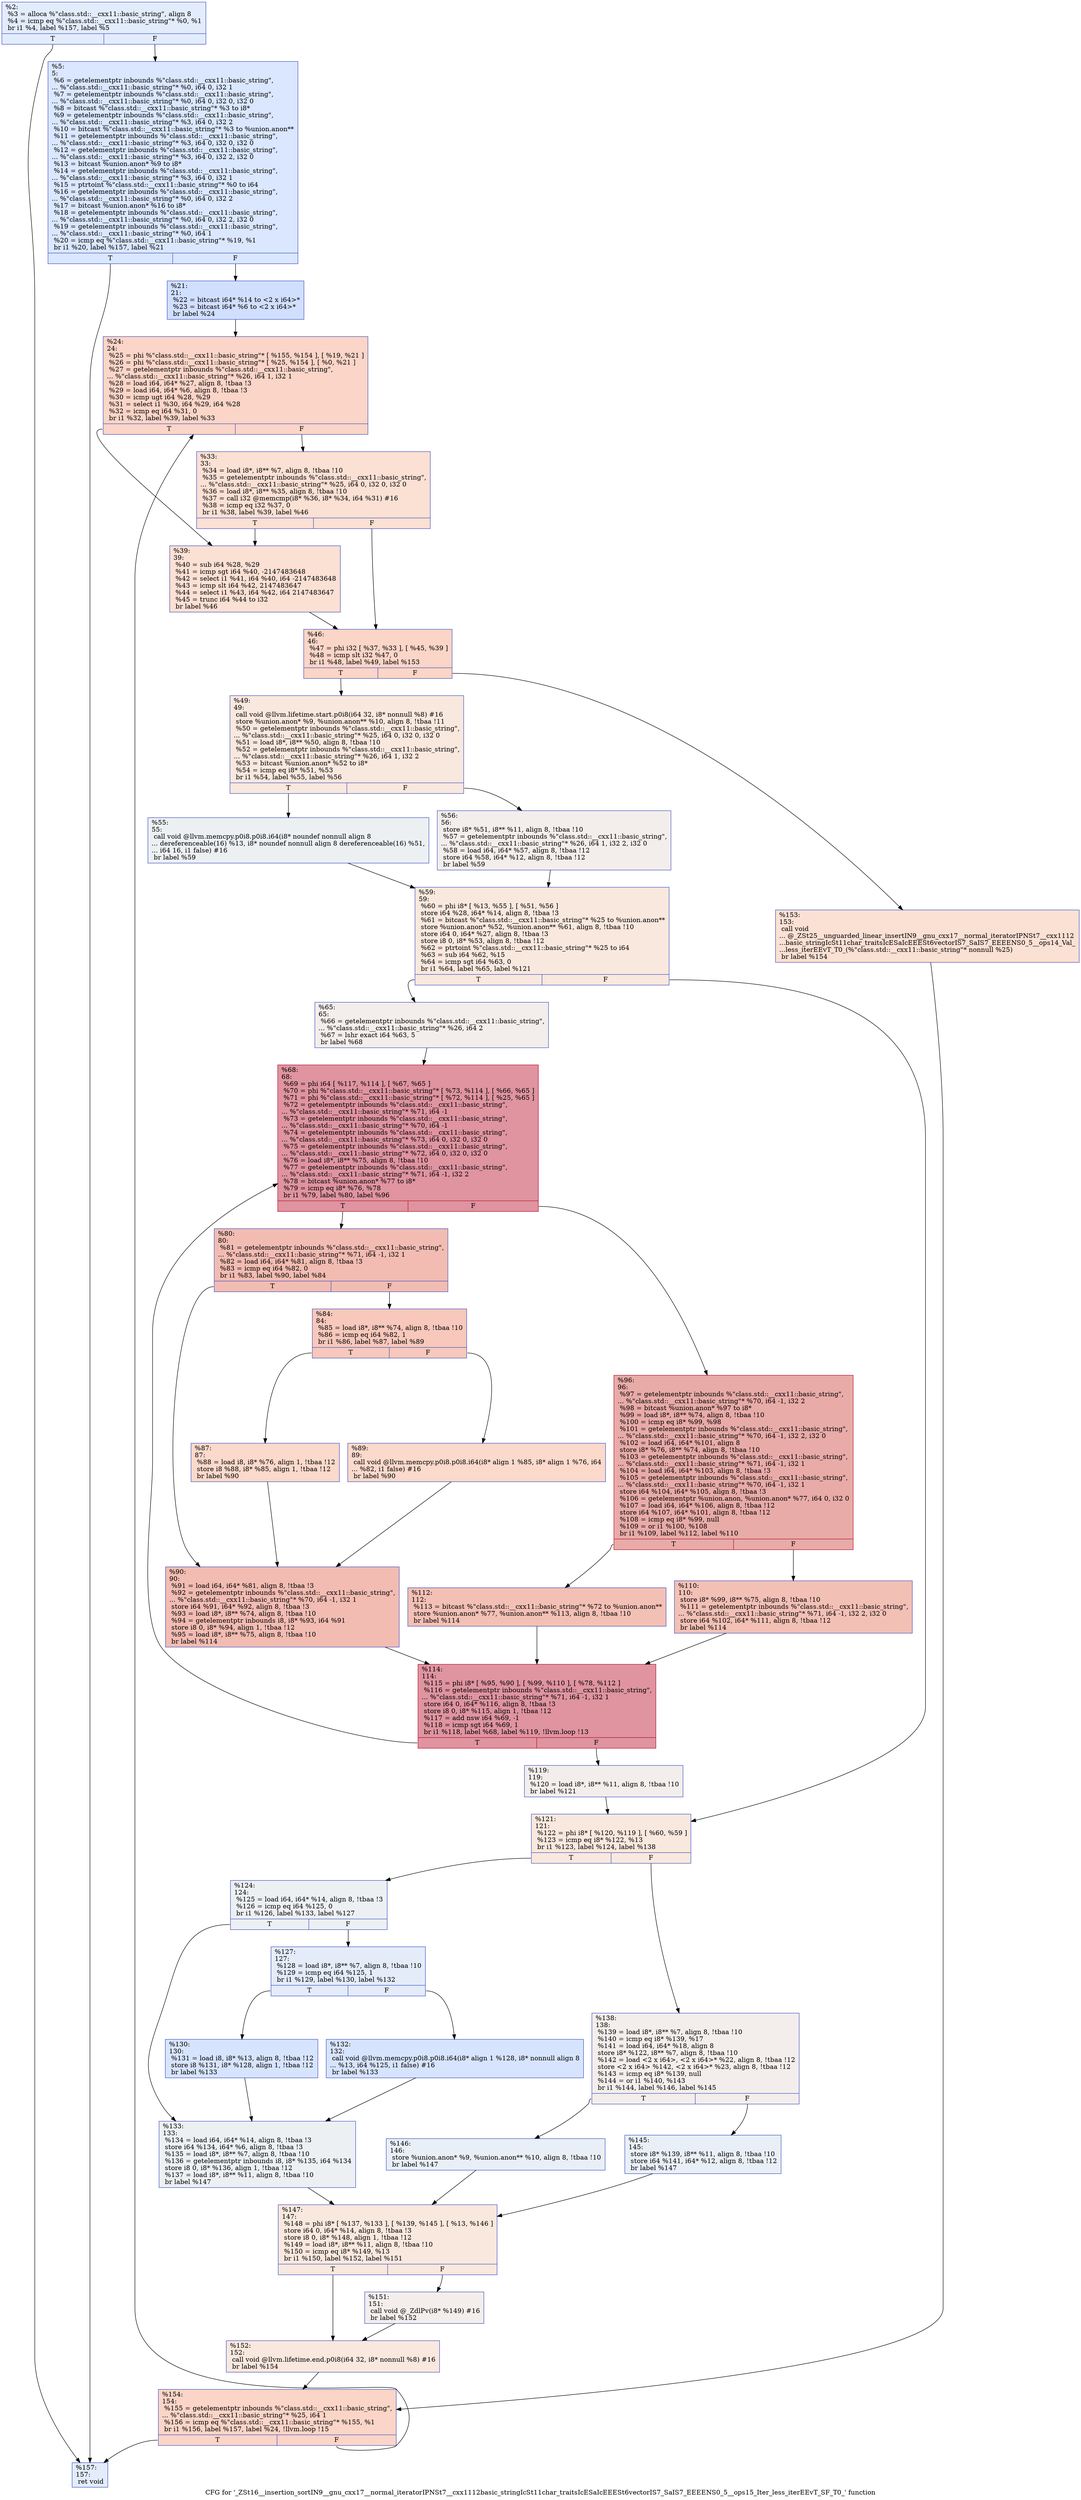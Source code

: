 digraph "CFG for '_ZSt16__insertion_sortIN9__gnu_cxx17__normal_iteratorIPNSt7__cxx1112basic_stringIcSt11char_traitsIcESaIcEEESt6vectorIS7_SaIS7_EEEENS0_5__ops15_Iter_less_iterEEvT_SF_T0_' function" {
	label="CFG for '_ZSt16__insertion_sortIN9__gnu_cxx17__normal_iteratorIPNSt7__cxx1112basic_stringIcSt11char_traitsIcESaIcEEESt6vectorIS7_SaIS7_EEEENS0_5__ops15_Iter_less_iterEEvT_SF_T0_' function";

	Node0x5599fb41d310 [shape=record,color="#3d50c3ff", style=filled, fillcolor="#bfd3f670",label="{%2:\l  %3 = alloca %\"class.std::__cxx11::basic_string\", align 8\l  %4 = icmp eq %\"class.std::__cxx11::basic_string\"* %0, %1\l  br i1 %4, label %157, label %5\l|{<s0>T|<s1>F}}"];
	Node0x5599fb41d310:s0 -> Node0x5599fb41d460;
	Node0x5599fb41d310:s1 -> Node0x5599fb41d4b0;
	Node0x5599fb41d4b0 [shape=record,color="#3d50c3ff", style=filled, fillcolor="#abc8fd70",label="{%5:\l5:                                                \l  %6 = getelementptr inbounds %\"class.std::__cxx11::basic_string\",\l... %\"class.std::__cxx11::basic_string\"* %0, i64 0, i32 1\l  %7 = getelementptr inbounds %\"class.std::__cxx11::basic_string\",\l... %\"class.std::__cxx11::basic_string\"* %0, i64 0, i32 0, i32 0\l  %8 = bitcast %\"class.std::__cxx11::basic_string\"* %3 to i8*\l  %9 = getelementptr inbounds %\"class.std::__cxx11::basic_string\",\l... %\"class.std::__cxx11::basic_string\"* %3, i64 0, i32 2\l  %10 = bitcast %\"class.std::__cxx11::basic_string\"* %3 to %union.anon**\l  %11 = getelementptr inbounds %\"class.std::__cxx11::basic_string\",\l... %\"class.std::__cxx11::basic_string\"* %3, i64 0, i32 0, i32 0\l  %12 = getelementptr inbounds %\"class.std::__cxx11::basic_string\",\l... %\"class.std::__cxx11::basic_string\"* %3, i64 0, i32 2, i32 0\l  %13 = bitcast %union.anon* %9 to i8*\l  %14 = getelementptr inbounds %\"class.std::__cxx11::basic_string\",\l... %\"class.std::__cxx11::basic_string\"* %3, i64 0, i32 1\l  %15 = ptrtoint %\"class.std::__cxx11::basic_string\"* %0 to i64\l  %16 = getelementptr inbounds %\"class.std::__cxx11::basic_string\",\l... %\"class.std::__cxx11::basic_string\"* %0, i64 0, i32 2\l  %17 = bitcast %union.anon* %16 to i8*\l  %18 = getelementptr inbounds %\"class.std::__cxx11::basic_string\",\l... %\"class.std::__cxx11::basic_string\"* %0, i64 0, i32 2, i32 0\l  %19 = getelementptr inbounds %\"class.std::__cxx11::basic_string\",\l... %\"class.std::__cxx11::basic_string\"* %0, i64 1\l  %20 = icmp eq %\"class.std::__cxx11::basic_string\"* %19, %1\l  br i1 %20, label %157, label %21\l|{<s0>T|<s1>F}}"];
	Node0x5599fb41d4b0:s0 -> Node0x5599fb41d460;
	Node0x5599fb41d4b0:s1 -> Node0x5599fb41d410;
	Node0x5599fb41d410 [shape=record,color="#3d50c3ff", style=filled, fillcolor="#96b7ff70",label="{%21:\l21:                                               \l  %22 = bitcast i64* %14 to \<2 x i64\>*\l  %23 = bitcast i64* %6 to \<2 x i64\>*\l  br label %24\l}"];
	Node0x5599fb41d410 -> Node0x5599fb41df20;
	Node0x5599fb41df20 [shape=record,color="#3d50c3ff", style=filled, fillcolor="#f5a08170",label="{%24:\l24:                                               \l  %25 = phi %\"class.std::__cxx11::basic_string\"* [ %155, %154 ], [ %19, %21 ]\l  %26 = phi %\"class.std::__cxx11::basic_string\"* [ %25, %154 ], [ %0, %21 ]\l  %27 = getelementptr inbounds %\"class.std::__cxx11::basic_string\",\l... %\"class.std::__cxx11::basic_string\"* %26, i64 1, i32 1\l  %28 = load i64, i64* %27, align 8, !tbaa !3\l  %29 = load i64, i64* %6, align 8, !tbaa !3\l  %30 = icmp ugt i64 %28, %29\l  %31 = select i1 %30, i64 %29, i64 %28\l  %32 = icmp eq i64 %31, 0\l  br i1 %32, label %39, label %33\l|{<s0>T|<s1>F}}"];
	Node0x5599fb41df20:s0 -> Node0x5599fb41e540;
	Node0x5599fb41df20:s1 -> Node0x5599fb41e5d0;
	Node0x5599fb41e5d0 [shape=record,color="#3d50c3ff", style=filled, fillcolor="#f7b99e70",label="{%33:\l33:                                               \l  %34 = load i8*, i8** %7, align 8, !tbaa !10\l  %35 = getelementptr inbounds %\"class.std::__cxx11::basic_string\",\l... %\"class.std::__cxx11::basic_string\"* %25, i64 0, i32 0, i32 0\l  %36 = load i8*, i8** %35, align 8, !tbaa !10\l  %37 = call i32 @memcmp(i8* %36, i8* %34, i64 %31) #16\l  %38 = icmp eq i32 %37, 0\l  br i1 %38, label %39, label %46\l|{<s0>T|<s1>F}}"];
	Node0x5599fb41e5d0:s0 -> Node0x5599fb41e540;
	Node0x5599fb41e5d0:s1 -> Node0x5599fb3ff9f0;
	Node0x5599fb41e540 [shape=record,color="#3d50c3ff", style=filled, fillcolor="#f7b99e70",label="{%39:\l39:                                               \l  %40 = sub i64 %28, %29\l  %41 = icmp sgt i64 %40, -2147483648\l  %42 = select i1 %41, i64 %40, i64 -2147483648\l  %43 = icmp slt i64 %42, 2147483647\l  %44 = select i1 %43, i64 %42, i64 2147483647\l  %45 = trunc i64 %44 to i32\l  br label %46\l}"];
	Node0x5599fb41e540 -> Node0x5599fb3ff9f0;
	Node0x5599fb3ff9f0 [shape=record,color="#3d50c3ff", style=filled, fillcolor="#f5a08170",label="{%46:\l46:                                               \l  %47 = phi i32 [ %37, %33 ], [ %45, %39 ]\l  %48 = icmp slt i32 %47, 0\l  br i1 %48, label %49, label %153\l|{<s0>T|<s1>F}}"];
	Node0x5599fb3ff9f0:s0 -> Node0x5599fb4059f0;
	Node0x5599fb3ff9f0:s1 -> Node0x5599fb405a40;
	Node0x5599fb4059f0 [shape=record,color="#3d50c3ff", style=filled, fillcolor="#f2cab570",label="{%49:\l49:                                               \l  call void @llvm.lifetime.start.p0i8(i64 32, i8* nonnull %8) #16\l  store %union.anon* %9, %union.anon** %10, align 8, !tbaa !11\l  %50 = getelementptr inbounds %\"class.std::__cxx11::basic_string\",\l... %\"class.std::__cxx11::basic_string\"* %25, i64 0, i32 0, i32 0\l  %51 = load i8*, i8** %50, align 8, !tbaa !10\l  %52 = getelementptr inbounds %\"class.std::__cxx11::basic_string\",\l... %\"class.std::__cxx11::basic_string\"* %26, i64 1, i32 2\l  %53 = bitcast %union.anon* %52 to i8*\l  %54 = icmp eq i8* %51, %53\l  br i1 %54, label %55, label %56\l|{<s0>T|<s1>F}}"];
	Node0x5599fb4059f0:s0 -> Node0x5599fb406040;
	Node0x5599fb4059f0:s1 -> Node0x5599fb406090;
	Node0x5599fb406040 [shape=record,color="#3d50c3ff", style=filled, fillcolor="#d6dce470",label="{%55:\l55:                                               \l  call void @llvm.memcpy.p0i8.p0i8.i64(i8* noundef nonnull align 8\l... dereferenceable(16) %13, i8* noundef nonnull align 8 dereferenceable(16) %51,\l... i64 16, i1 false) #16\l  br label %59\l}"];
	Node0x5599fb406040 -> Node0x5599fb406340;
	Node0x5599fb406090 [shape=record,color="#3d50c3ff", style=filled, fillcolor="#e5d8d170",label="{%56:\l56:                                               \l  store i8* %51, i8** %11, align 8, !tbaa !10\l  %57 = getelementptr inbounds %\"class.std::__cxx11::basic_string\",\l... %\"class.std::__cxx11::basic_string\"* %26, i64 1, i32 2, i32 0\l  %58 = load i64, i64* %57, align 8, !tbaa !12\l  store i64 %58, i64* %12, align 8, !tbaa !12\l  br label %59\l}"];
	Node0x5599fb406090 -> Node0x5599fb406340;
	Node0x5599fb406340 [shape=record,color="#3d50c3ff", style=filled, fillcolor="#f2cab570",label="{%59:\l59:                                               \l  %60 = phi i8* [ %13, %55 ], [ %51, %56 ]\l  store i64 %28, i64* %14, align 8, !tbaa !3\l  %61 = bitcast %\"class.std::__cxx11::basic_string\"* %25 to %union.anon**\l  store %union.anon* %52, %union.anon** %61, align 8, !tbaa !10\l  store i64 0, i64* %27, align 8, !tbaa !3\l  store i8 0, i8* %53, align 8, !tbaa !12\l  %62 = ptrtoint %\"class.std::__cxx11::basic_string\"* %25 to i64\l  %63 = sub i64 %62, %15\l  %64 = icmp sgt i64 %63, 0\l  br i1 %64, label %65, label %121\l|{<s0>T|<s1>F}}"];
	Node0x5599fb406340:s0 -> Node0x5599fb421710;
	Node0x5599fb406340:s1 -> Node0x5599fb421760;
	Node0x5599fb421710 [shape=record,color="#3d50c3ff", style=filled, fillcolor="#e5d8d170",label="{%65:\l65:                                               \l  %66 = getelementptr inbounds %\"class.std::__cxx11::basic_string\",\l... %\"class.std::__cxx11::basic_string\"* %26, i64 2\l  %67 = lshr exact i64 %63, 5\l  br label %68\l}"];
	Node0x5599fb421710 -> Node0x5599fb421990;
	Node0x5599fb421990 [shape=record,color="#b70d28ff", style=filled, fillcolor="#b70d2870",label="{%68:\l68:                                               \l  %69 = phi i64 [ %117, %114 ], [ %67, %65 ]\l  %70 = phi %\"class.std::__cxx11::basic_string\"* [ %73, %114 ], [ %66, %65 ]\l  %71 = phi %\"class.std::__cxx11::basic_string\"* [ %72, %114 ], [ %25, %65 ]\l  %72 = getelementptr inbounds %\"class.std::__cxx11::basic_string\",\l... %\"class.std::__cxx11::basic_string\"* %71, i64 -1\l  %73 = getelementptr inbounds %\"class.std::__cxx11::basic_string\",\l... %\"class.std::__cxx11::basic_string\"* %70, i64 -1\l  %74 = getelementptr inbounds %\"class.std::__cxx11::basic_string\",\l... %\"class.std::__cxx11::basic_string\"* %73, i64 0, i32 0, i32 0\l  %75 = getelementptr inbounds %\"class.std::__cxx11::basic_string\",\l... %\"class.std::__cxx11::basic_string\"* %72, i64 0, i32 0, i32 0\l  %76 = load i8*, i8** %75, align 8, !tbaa !10\l  %77 = getelementptr inbounds %\"class.std::__cxx11::basic_string\",\l... %\"class.std::__cxx11::basic_string\"* %71, i64 -1, i32 2\l  %78 = bitcast %union.anon* %77 to i8*\l  %79 = icmp eq i8* %76, %78\l  br i1 %79, label %80, label %96\l|{<s0>T|<s1>F}}"];
	Node0x5599fb421990:s0 -> Node0x5599fb4222a0;
	Node0x5599fb421990:s1 -> Node0x5599fb4222f0;
	Node0x5599fb4222a0 [shape=record,color="#3d50c3ff", style=filled, fillcolor="#e1675170",label="{%80:\l80:                                               \l  %81 = getelementptr inbounds %\"class.std::__cxx11::basic_string\",\l... %\"class.std::__cxx11::basic_string\"* %71, i64 -1, i32 1\l  %82 = load i64, i64* %81, align 8, !tbaa !3\l  %83 = icmp eq i64 %82, 0\l  br i1 %83, label %90, label %84\l|{<s0>T|<s1>F}}"];
	Node0x5599fb4222a0:s0 -> Node0x5599fb4225b0;
	Node0x5599fb4222a0:s1 -> Node0x5599fb422600;
	Node0x5599fb422600 [shape=record,color="#3d50c3ff", style=filled, fillcolor="#ed836670",label="{%84:\l84:                                               \l  %85 = load i8*, i8** %74, align 8, !tbaa !10\l  %86 = icmp eq i64 %82, 1\l  br i1 %86, label %87, label %89\l|{<s0>T|<s1>F}}"];
	Node0x5599fb422600:s0 -> Node0x5599fb422840;
	Node0x5599fb422600:s1 -> Node0x5599fb422890;
	Node0x5599fb422840 [shape=record,color="#3d50c3ff", style=filled, fillcolor="#f7a88970",label="{%87:\l87:                                               \l  %88 = load i8, i8* %76, align 1, !tbaa !12\l  store i8 %88, i8* %85, align 1, !tbaa !12\l  br label %90\l}"];
	Node0x5599fb422840 -> Node0x5599fb4225b0;
	Node0x5599fb422890 [shape=record,color="#3d50c3ff", style=filled, fillcolor="#f7a88970",label="{%89:\l89:                                               \l  call void @llvm.memcpy.p0i8.p0i8.i64(i8* align 1 %85, i8* align 1 %76, i64\l... %82, i1 false) #16\l  br label %90\l}"];
	Node0x5599fb422890 -> Node0x5599fb4225b0;
	Node0x5599fb4225b0 [shape=record,color="#3d50c3ff", style=filled, fillcolor="#e1675170",label="{%90:\l90:                                               \l  %91 = load i64, i64* %81, align 8, !tbaa !3\l  %92 = getelementptr inbounds %\"class.std::__cxx11::basic_string\",\l... %\"class.std::__cxx11::basic_string\"* %70, i64 -1, i32 1\l  store i64 %91, i64* %92, align 8, !tbaa !3\l  %93 = load i8*, i8** %74, align 8, !tbaa !10\l  %94 = getelementptr inbounds i8, i8* %93, i64 %91\l  store i8 0, i8* %94, align 1, !tbaa !12\l  %95 = load i8*, i8** %75, align 8, !tbaa !10\l  br label %114\l}"];
	Node0x5599fb4225b0 -> Node0x5599fb421a50;
	Node0x5599fb4222f0 [shape=record,color="#b70d28ff", style=filled, fillcolor="#cc403a70",label="{%96:\l96:                                               \l  %97 = getelementptr inbounds %\"class.std::__cxx11::basic_string\",\l... %\"class.std::__cxx11::basic_string\"* %70, i64 -1, i32 2\l  %98 = bitcast %union.anon* %97 to i8*\l  %99 = load i8*, i8** %74, align 8, !tbaa !10\l  %100 = icmp eq i8* %99, %98\l  %101 = getelementptr inbounds %\"class.std::__cxx11::basic_string\",\l... %\"class.std::__cxx11::basic_string\"* %70, i64 -1, i32 2, i32 0\l  %102 = load i64, i64* %101, align 8\l  store i8* %76, i8** %74, align 8, !tbaa !10\l  %103 = getelementptr inbounds %\"class.std::__cxx11::basic_string\",\l... %\"class.std::__cxx11::basic_string\"* %71, i64 -1, i32 1\l  %104 = load i64, i64* %103, align 8, !tbaa !3\l  %105 = getelementptr inbounds %\"class.std::__cxx11::basic_string\",\l... %\"class.std::__cxx11::basic_string\"* %70, i64 -1, i32 1\l  store i64 %104, i64* %105, align 8, !tbaa !3\l  %106 = getelementptr %union.anon, %union.anon* %77, i64 0, i32 0\l  %107 = load i64, i64* %106, align 8, !tbaa !12\l  store i64 %107, i64* %101, align 8, !tbaa !12\l  %108 = icmp eq i8* %99, null\l  %109 = or i1 %100, %108\l  br i1 %109, label %112, label %110\l|{<s0>T|<s1>F}}"];
	Node0x5599fb4222f0:s0 -> Node0x5599fb423ad0;
	Node0x5599fb4222f0:s1 -> Node0x5599fb423b20;
	Node0x5599fb423b20 [shape=record,color="#3d50c3ff", style=filled, fillcolor="#e5705870",label="{%110:\l110:                                              \l  store i8* %99, i8** %75, align 8, !tbaa !10\l  %111 = getelementptr inbounds %\"class.std::__cxx11::basic_string\",\l... %\"class.std::__cxx11::basic_string\"* %71, i64 -1, i32 2, i32 0\l  store i64 %102, i64* %111, align 8, !tbaa !12\l  br label %114\l}"];
	Node0x5599fb423b20 -> Node0x5599fb421a50;
	Node0x5599fb423ad0 [shape=record,color="#3d50c3ff", style=filled, fillcolor="#e5705870",label="{%112:\l112:                                              \l  %113 = bitcast %\"class.std::__cxx11::basic_string\"* %72 to %union.anon**\l  store %union.anon* %77, %union.anon** %113, align 8, !tbaa !10\l  br label %114\l}"];
	Node0x5599fb423ad0 -> Node0x5599fb421a50;
	Node0x5599fb421a50 [shape=record,color="#b70d28ff", style=filled, fillcolor="#b70d2870",label="{%114:\l114:                                              \l  %115 = phi i8* [ %95, %90 ], [ %99, %110 ], [ %78, %112 ]\l  %116 = getelementptr inbounds %\"class.std::__cxx11::basic_string\",\l... %\"class.std::__cxx11::basic_string\"* %71, i64 -1, i32 1\l  store i64 0, i64* %116, align 8, !tbaa !3\l  store i8 0, i8* %115, align 1, !tbaa !12\l  %117 = add nsw i64 %69, -1\l  %118 = icmp sgt i64 %69, 1\l  br i1 %118, label %68, label %119, !llvm.loop !13\l|{<s0>T|<s1>F}}"];
	Node0x5599fb421a50:s0 -> Node0x5599fb421990;
	Node0x5599fb421a50:s1 -> Node0x5599fb4243d0;
	Node0x5599fb4243d0 [shape=record,color="#3d50c3ff", style=filled, fillcolor="#e5d8d170",label="{%119:\l119:                                              \l  %120 = load i8*, i8** %11, align 8, !tbaa !10\l  br label %121\l}"];
	Node0x5599fb4243d0 -> Node0x5599fb421760;
	Node0x5599fb421760 [shape=record,color="#3d50c3ff", style=filled, fillcolor="#f2cab570",label="{%121:\l121:                                              \l  %122 = phi i8* [ %120, %119 ], [ %60, %59 ]\l  %123 = icmp eq i8* %122, %13\l  br i1 %123, label %124, label %138\l|{<s0>T|<s1>F}}"];
	Node0x5599fb421760:s0 -> Node0x5599fb424770;
	Node0x5599fb421760:s1 -> Node0x5599fb4247c0;
	Node0x5599fb424770 [shape=record,color="#3d50c3ff", style=filled, fillcolor="#d6dce470",label="{%124:\l124:                                              \l  %125 = load i64, i64* %14, align 8, !tbaa !3\l  %126 = icmp eq i64 %125, 0\l  br i1 %126, label %133, label %127\l|{<s0>T|<s1>F}}"];
	Node0x5599fb424770:s0 -> Node0x5599fb4249c0;
	Node0x5599fb424770:s1 -> Node0x5599fb424a10;
	Node0x5599fb424a10 [shape=record,color="#3d50c3ff", style=filled, fillcolor="#c1d4f470",label="{%127:\l127:                                              \l  %128 = load i8*, i8** %7, align 8, !tbaa !10\l  %129 = icmp eq i64 %125, 1\l  br i1 %129, label %130, label %132\l|{<s0>T|<s1>F}}"];
	Node0x5599fb424a10:s0 -> Node0x5599fb425420;
	Node0x5599fb424a10:s1 -> Node0x5599fb425470;
	Node0x5599fb425420 [shape=record,color="#3d50c3ff", style=filled, fillcolor="#a5c3fe70",label="{%130:\l130:                                              \l  %131 = load i8, i8* %13, align 8, !tbaa !12\l  store i8 %131, i8* %128, align 1, !tbaa !12\l  br label %133\l}"];
	Node0x5599fb425420 -> Node0x5599fb4249c0;
	Node0x5599fb425470 [shape=record,color="#3d50c3ff", style=filled, fillcolor="#a5c3fe70",label="{%132:\l132:                                              \l  call void @llvm.memcpy.p0i8.p0i8.i64(i8* align 1 %128, i8* nonnull align 8\l... %13, i64 %125, i1 false) #16\l  br label %133\l}"];
	Node0x5599fb425470 -> Node0x5599fb4249c0;
	Node0x5599fb4249c0 [shape=record,color="#3d50c3ff", style=filled, fillcolor="#d6dce470",label="{%133:\l133:                                              \l  %134 = load i64, i64* %14, align 8, !tbaa !3\l  store i64 %134, i64* %6, align 8, !tbaa !3\l  %135 = load i8*, i8** %7, align 8, !tbaa !10\l  %136 = getelementptr inbounds i8, i8* %135, i64 %134\l  store i8 0, i8* %136, align 1, !tbaa !12\l  %137 = load i8*, i8** %11, align 8, !tbaa !10\l  br label %147\l}"];
	Node0x5599fb4249c0 -> Node0x5599fb425c40;
	Node0x5599fb4247c0 [shape=record,color="#3d50c3ff", style=filled, fillcolor="#e5d8d170",label="{%138:\l138:                                              \l  %139 = load i8*, i8** %7, align 8, !tbaa !10\l  %140 = icmp eq i8* %139, %17\l  %141 = load i64, i64* %18, align 8\l  store i8* %122, i8** %7, align 8, !tbaa !10\l  %142 = load \<2 x i64\>, \<2 x i64\>* %22, align 8, !tbaa !12\l  store \<2 x i64\> %142, \<2 x i64\>* %23, align 8, !tbaa !12\l  %143 = icmp eq i8* %139, null\l  %144 = or i1 %140, %143\l  br i1 %144, label %146, label %145\l|{<s0>T|<s1>F}}"];
	Node0x5599fb4247c0:s0 -> Node0x5599fb426120;
	Node0x5599fb4247c0:s1 -> Node0x5599fb426170;
	Node0x5599fb426170 [shape=record,color="#3d50c3ff", style=filled, fillcolor="#cedaeb70",label="{%145:\l145:                                              \l  store i8* %139, i8** %11, align 8, !tbaa !10\l  store i64 %141, i64* %12, align 8, !tbaa !12\l  br label %147\l}"];
	Node0x5599fb426170 -> Node0x5599fb425c40;
	Node0x5599fb426120 [shape=record,color="#3d50c3ff", style=filled, fillcolor="#cedaeb70",label="{%146:\l146:                                              \l  store %union.anon* %9, %union.anon** %10, align 8, !tbaa !10\l  br label %147\l}"];
	Node0x5599fb426120 -> Node0x5599fb425c40;
	Node0x5599fb425c40 [shape=record,color="#3d50c3ff", style=filled, fillcolor="#f2cab570",label="{%147:\l147:                                              \l  %148 = phi i8* [ %137, %133 ], [ %139, %145 ], [ %13, %146 ]\l  store i64 0, i64* %14, align 8, !tbaa !3\l  store i8 0, i8* %148, align 1, !tbaa !12\l  %149 = load i8*, i8** %11, align 8, !tbaa !10\l  %150 = icmp eq i8* %149, %13\l  br i1 %150, label %152, label %151\l|{<s0>T|<s1>F}}"];
	Node0x5599fb425c40:s0 -> Node0x5599fb4267f0;
	Node0x5599fb425c40:s1 -> Node0x5599fb426840;
	Node0x5599fb426840 [shape=record,color="#3d50c3ff", style=filled, fillcolor="#e5d8d170",label="{%151:\l151:                                              \l  call void @_ZdlPv(i8* %149) #16\l  br label %152\l}"];
	Node0x5599fb426840 -> Node0x5599fb4267f0;
	Node0x5599fb4267f0 [shape=record,color="#3d50c3ff", style=filled, fillcolor="#f2cab570",label="{%152:\l152:                                              \l  call void @llvm.lifetime.end.p0i8(i64 32, i8* nonnull %8) #16\l  br label %154\l}"];
	Node0x5599fb4267f0 -> Node0x5599fb41dfe0;
	Node0x5599fb405a40 [shape=record,color="#3d50c3ff", style=filled, fillcolor="#f7b99e70",label="{%153:\l153:                                              \l  call void\l... @_ZSt25__unguarded_linear_insertIN9__gnu_cxx17__normal_iteratorIPNSt7__cxx1112\l...basic_stringIcSt11char_traitsIcESaIcEEESt6vectorIS7_SaIS7_EEEENS0_5__ops14_Val_\l...less_iterEEvT_T0_(%\"class.std::__cxx11::basic_string\"* nonnull %25)\l  br label %154\l}"];
	Node0x5599fb405a40 -> Node0x5599fb41dfe0;
	Node0x5599fb41dfe0 [shape=record,color="#3d50c3ff", style=filled, fillcolor="#f5a08170",label="{%154:\l154:                                              \l  %155 = getelementptr inbounds %\"class.std::__cxx11::basic_string\",\l... %\"class.std::__cxx11::basic_string\"* %25, i64 1\l  %156 = icmp eq %\"class.std::__cxx11::basic_string\"* %155, %1\l  br i1 %156, label %157, label %24, !llvm.loop !15\l|{<s0>T|<s1>F}}"];
	Node0x5599fb41dfe0:s0 -> Node0x5599fb41d460;
	Node0x5599fb41dfe0:s1 -> Node0x5599fb41df20;
	Node0x5599fb41d460 [shape=record,color="#3d50c3ff", style=filled, fillcolor="#bfd3f670",label="{%157:\l157:                                              \l  ret void\l}"];
}
